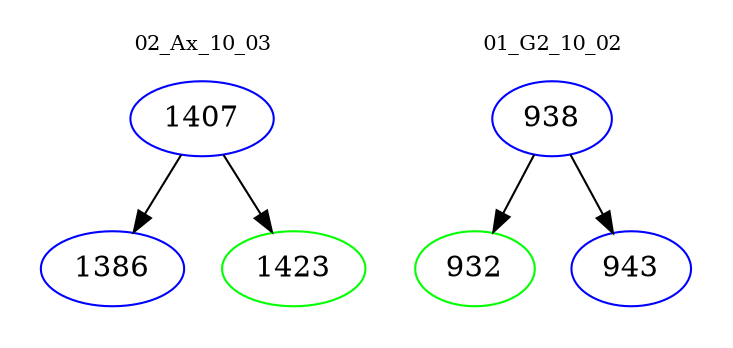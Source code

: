 digraph{
subgraph cluster_0 {
color = white
label = "02_Ax_10_03";
fontsize=10;
T0_1407 [label="1407", color="blue"]
T0_1407 -> T0_1386 [color="black"]
T0_1386 [label="1386", color="blue"]
T0_1407 -> T0_1423 [color="black"]
T0_1423 [label="1423", color="green"]
}
subgraph cluster_1 {
color = white
label = "01_G2_10_02";
fontsize=10;
T1_938 [label="938", color="blue"]
T1_938 -> T1_932 [color="black"]
T1_932 [label="932", color="green"]
T1_938 -> T1_943 [color="black"]
T1_943 [label="943", color="blue"]
}
}
